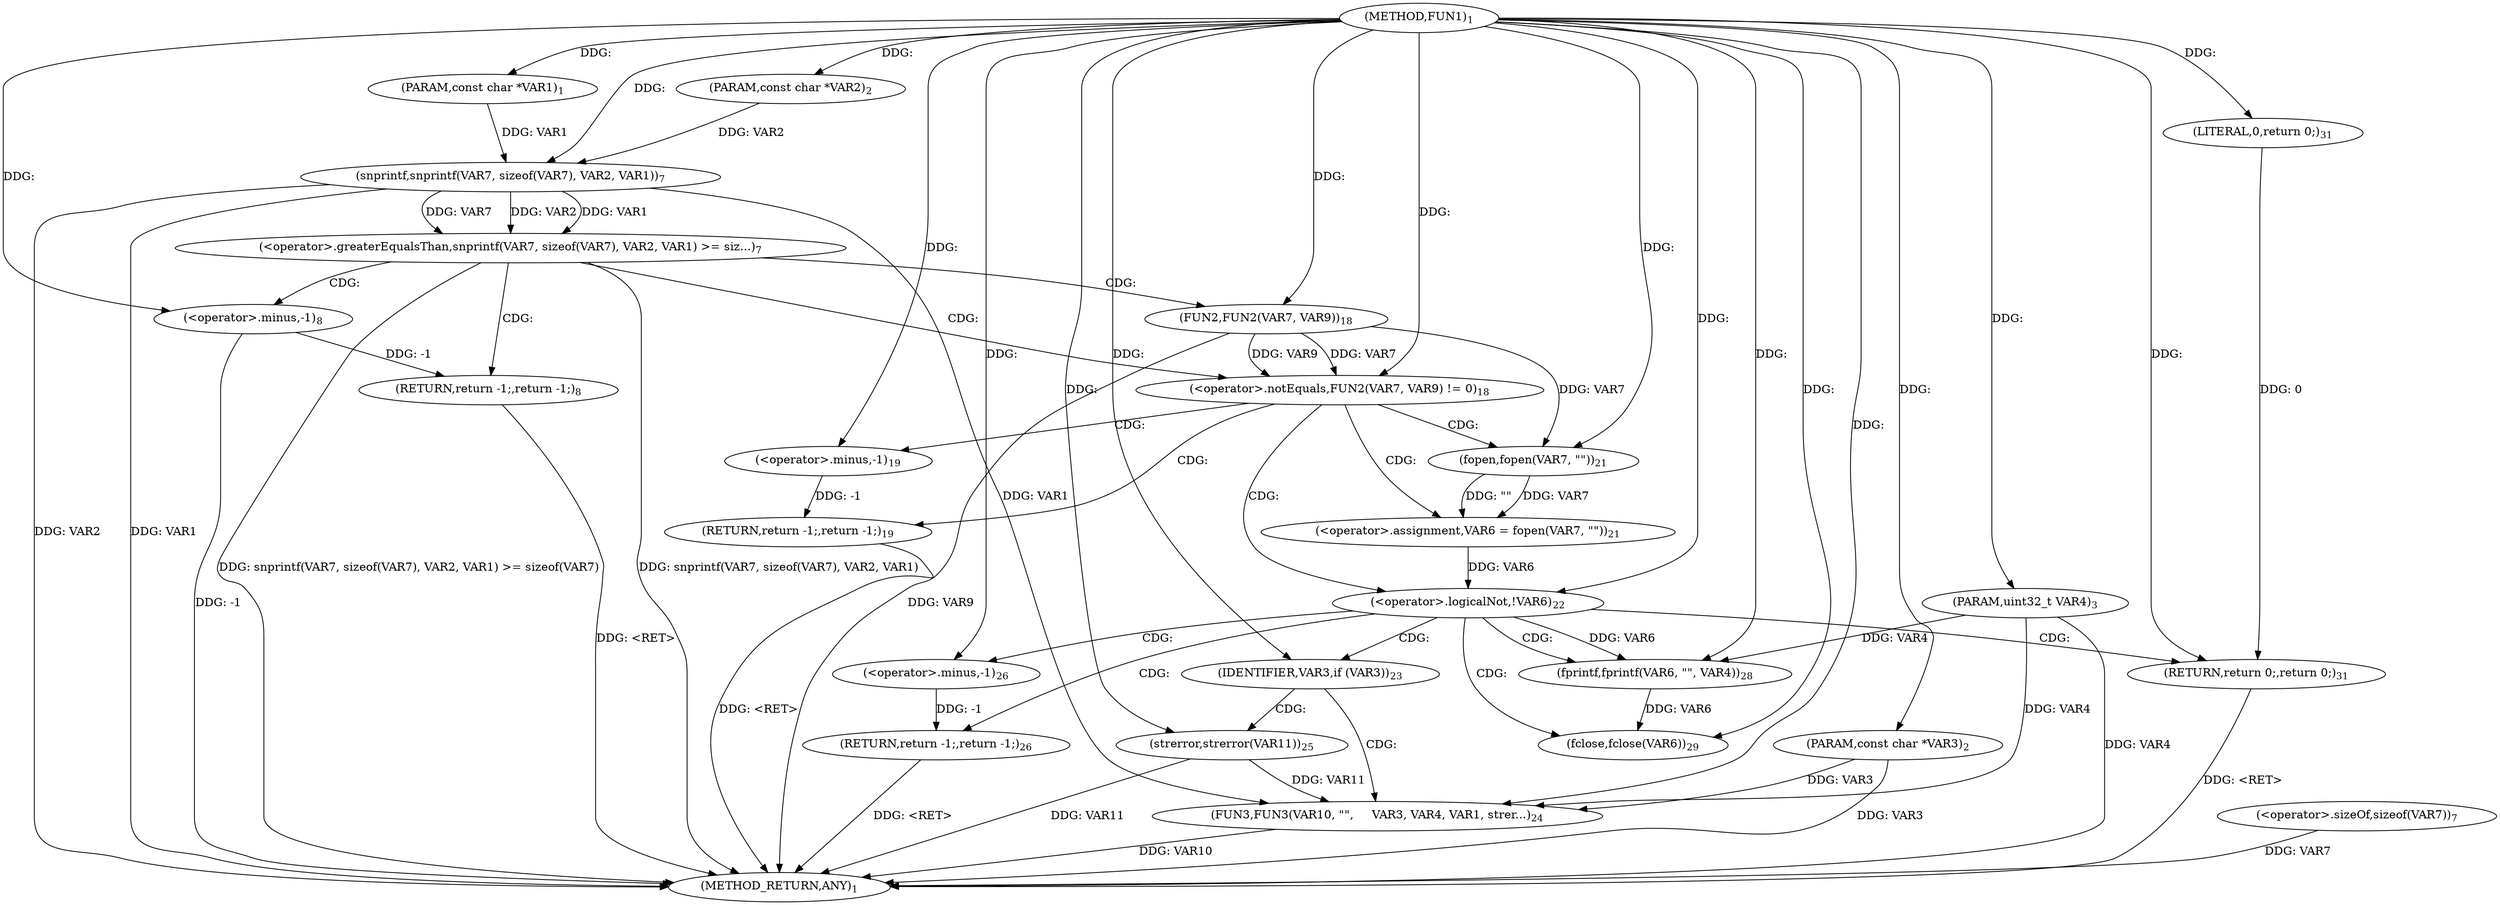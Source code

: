 digraph "FUN1" {  
"8" [label = <(METHOD,FUN1)<SUB>1</SUB>> ]
"71" [label = <(METHOD_RETURN,ANY)<SUB>1</SUB>> ]
"9" [label = <(PARAM,const char *VAR1)<SUB>1</SUB>> ]
"10" [label = <(PARAM,const char *VAR2)<SUB>2</SUB>> ]
"11" [label = <(PARAM,const char *VAR3)<SUB>2</SUB>> ]
"12" [label = <(PARAM,uint32_t VAR4)<SUB>3</SUB>> ]
"40" [label = <(&lt;operator&gt;.assignment,VAR6 = fopen(VAR7, &quot;&quot;))<SUB>21</SUB>> ]
"63" [label = <(fprintf,fprintf(VAR6, &quot;&quot;, VAR4))<SUB>28</SUB>> ]
"67" [label = <(fclose,fclose(VAR6))<SUB>29</SUB>> ]
"69" [label = <(RETURN,return 0;,return 0;)<SUB>31</SUB>> ]
"17" [label = <(&lt;operator&gt;.greaterEqualsThan,snprintf(VAR7, sizeof(VAR7), VAR2, VAR1) &gt;= siz...)<SUB>7</SUB>> ]
"31" [label = <(&lt;operator&gt;.notEquals,FUN2(VAR7, VAR9) != 0)<SUB>18</SUB>> ]
"46" [label = <(&lt;operator&gt;.logicalNot,!VAR6)<SUB>22</SUB>> ]
"70" [label = <(LITERAL,0,return 0;)<SUB>31</SUB>> ]
"27" [label = <(RETURN,return -1;,return -1;)<SUB>8</SUB>> ]
"37" [label = <(RETURN,return -1;,return -1;)<SUB>19</SUB>> ]
"42" [label = <(fopen,fopen(VAR7, &quot;&quot;))<SUB>21</SUB>> ]
"60" [label = <(RETURN,return -1;,return -1;)<SUB>26</SUB>> ]
"18" [label = <(snprintf,snprintf(VAR7, sizeof(VAR7), VAR2, VAR1))<SUB>7</SUB>> ]
"24" [label = <(&lt;operator&gt;.sizeOf,sizeof(VAR7))<SUB>7</SUB>> ]
"28" [label = <(&lt;operator&gt;.minus,-1)<SUB>8</SUB>> ]
"32" [label = <(FUN2,FUN2(VAR7, VAR9))<SUB>18</SUB>> ]
"38" [label = <(&lt;operator&gt;.minus,-1)<SUB>19</SUB>> ]
"50" [label = <(IDENTIFIER,VAR3,if (VAR3))<SUB>23</SUB>> ]
"61" [label = <(&lt;operator&gt;.minus,-1)<SUB>26</SUB>> ]
"52" [label = <(FUN3,FUN3(VAR10, &quot;&quot;,
			     VAR3, VAR4, VAR1, strer...)<SUB>24</SUB>> ]
"58" [label = <(strerror,strerror(VAR11))<SUB>25</SUB>> ]
  "60" -> "71"  [ label = "DDG: &lt;RET&gt;"] 
  "37" -> "71"  [ label = "DDG: &lt;RET&gt;"] 
  "27" -> "71"  [ label = "DDG: &lt;RET&gt;"] 
  "69" -> "71"  [ label = "DDG: &lt;RET&gt;"] 
  "11" -> "71"  [ label = "DDG: VAR3"] 
  "12" -> "71"  [ label = "DDG: VAR4"] 
  "18" -> "71"  [ label = "DDG: VAR2"] 
  "18" -> "71"  [ label = "DDG: VAR1"] 
  "17" -> "71"  [ label = "DDG: snprintf(VAR7, sizeof(VAR7), VAR2, VAR1)"] 
  "24" -> "71"  [ label = "DDG: VAR7"] 
  "17" -> "71"  [ label = "DDG: snprintf(VAR7, sizeof(VAR7), VAR2, VAR1) &gt;= sizeof(VAR7)"] 
  "28" -> "71"  [ label = "DDG: -1"] 
  "58" -> "71"  [ label = "DDG: VAR11"] 
  "32" -> "71"  [ label = "DDG: VAR9"] 
  "52" -> "71"  [ label = "DDG: VAR10"] 
  "8" -> "9"  [ label = "DDG: "] 
  "8" -> "10"  [ label = "DDG: "] 
  "8" -> "11"  [ label = "DDG: "] 
  "8" -> "12"  [ label = "DDG: "] 
  "42" -> "40"  [ label = "DDG: VAR7"] 
  "42" -> "40"  [ label = "DDG: &quot;&quot;"] 
  "70" -> "69"  [ label = "DDG: 0"] 
  "8" -> "69"  [ label = "DDG: "] 
  "46" -> "63"  [ label = "DDG: VAR6"] 
  "8" -> "63"  [ label = "DDG: "] 
  "12" -> "63"  [ label = "DDG: VAR4"] 
  "63" -> "67"  [ label = "DDG: VAR6"] 
  "8" -> "67"  [ label = "DDG: "] 
  "8" -> "70"  [ label = "DDG: "] 
  "18" -> "17"  [ label = "DDG: VAR7"] 
  "18" -> "17"  [ label = "DDG: VAR2"] 
  "18" -> "17"  [ label = "DDG: VAR1"] 
  "28" -> "27"  [ label = "DDG: -1"] 
  "32" -> "31"  [ label = "DDG: VAR7"] 
  "32" -> "31"  [ label = "DDG: VAR9"] 
  "8" -> "31"  [ label = "DDG: "] 
  "38" -> "37"  [ label = "DDG: -1"] 
  "32" -> "42"  [ label = "DDG: VAR7"] 
  "8" -> "42"  [ label = "DDG: "] 
  "40" -> "46"  [ label = "DDG: VAR6"] 
  "8" -> "46"  [ label = "DDG: "] 
  "61" -> "60"  [ label = "DDG: -1"] 
  "8" -> "18"  [ label = "DDG: "] 
  "10" -> "18"  [ label = "DDG: VAR2"] 
  "9" -> "18"  [ label = "DDG: VAR1"] 
  "8" -> "32"  [ label = "DDG: "] 
  "8" -> "50"  [ label = "DDG: "] 
  "8" -> "28"  [ label = "DDG: "] 
  "8" -> "38"  [ label = "DDG: "] 
  "8" -> "61"  [ label = "DDG: "] 
  "8" -> "52"  [ label = "DDG: "] 
  "11" -> "52"  [ label = "DDG: VAR3"] 
  "12" -> "52"  [ label = "DDG: VAR4"] 
  "18" -> "52"  [ label = "DDG: VAR1"] 
  "58" -> "52"  [ label = "DDG: VAR11"] 
  "8" -> "58"  [ label = "DDG: "] 
  "17" -> "32"  [ label = "CDG: "] 
  "17" -> "28"  [ label = "CDG: "] 
  "17" -> "27"  [ label = "CDG: "] 
  "17" -> "31"  [ label = "CDG: "] 
  "31" -> "42"  [ label = "CDG: "] 
  "31" -> "37"  [ label = "CDG: "] 
  "31" -> "46"  [ label = "CDG: "] 
  "31" -> "38"  [ label = "CDG: "] 
  "31" -> "40"  [ label = "CDG: "] 
  "46" -> "60"  [ label = "CDG: "] 
  "46" -> "61"  [ label = "CDG: "] 
  "46" -> "69"  [ label = "CDG: "] 
  "46" -> "67"  [ label = "CDG: "] 
  "46" -> "63"  [ label = "CDG: "] 
  "46" -> "50"  [ label = "CDG: "] 
  "50" -> "58"  [ label = "CDG: "] 
  "50" -> "52"  [ label = "CDG: "] 
}
